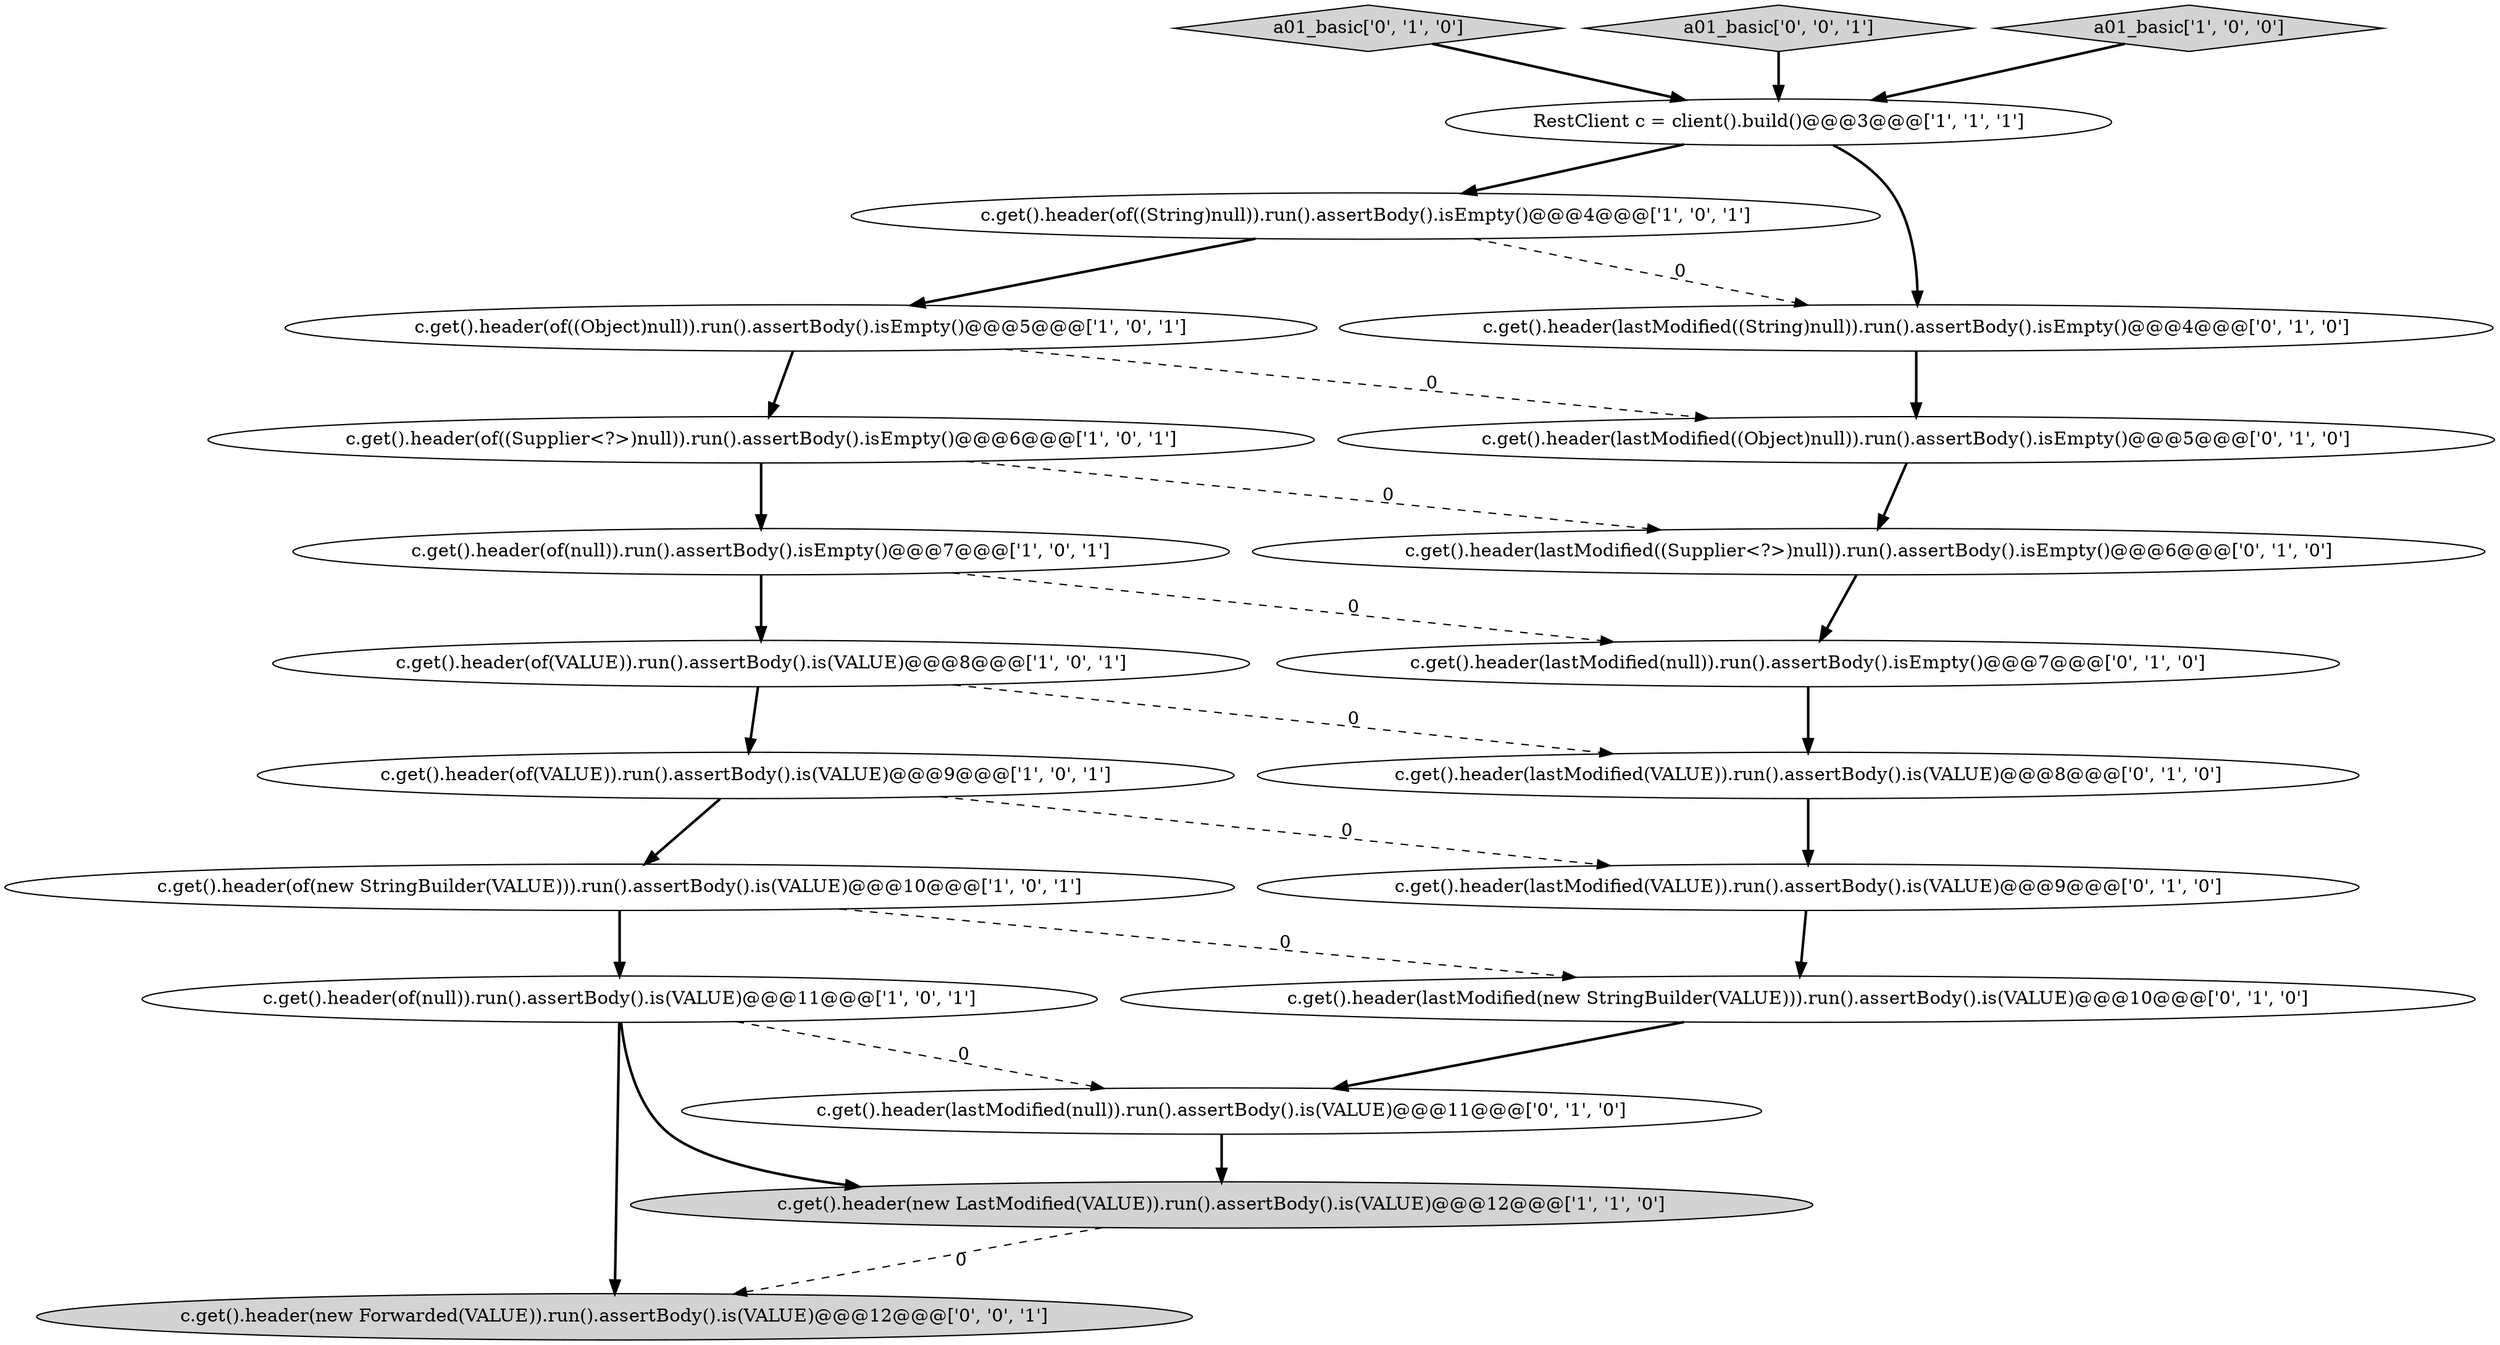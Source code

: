 digraph {
18 [style = filled, label = "a01_basic['0', '1', '0']", fillcolor = lightgray, shape = diamond image = "AAA0AAABBB2BBB"];
13 [style = filled, label = "c.get().header(lastModified(VALUE)).run().assertBody().is(VALUE)@@@9@@@['0', '1', '0']", fillcolor = white, shape = ellipse image = "AAA1AAABBB2BBB"];
3 [style = filled, label = "c.get().header(of(VALUE)).run().assertBody().is(VALUE)@@@9@@@['1', '0', '1']", fillcolor = white, shape = ellipse image = "AAA0AAABBB1BBB"];
2 [style = filled, label = "c.get().header(of((Supplier<?>)null)).run().assertBody().isEmpty()@@@6@@@['1', '0', '1']", fillcolor = white, shape = ellipse image = "AAA0AAABBB1BBB"];
17 [style = filled, label = "c.get().header(lastModified(VALUE)).run().assertBody().is(VALUE)@@@8@@@['0', '1', '0']", fillcolor = white, shape = ellipse image = "AAA1AAABBB2BBB"];
4 [style = filled, label = "RestClient c = client().build()@@@3@@@['1', '1', '1']", fillcolor = white, shape = ellipse image = "AAA0AAABBB1BBB"];
0 [style = filled, label = "c.get().header(of(null)).run().assertBody().is(VALUE)@@@11@@@['1', '0', '1']", fillcolor = white, shape = ellipse image = "AAA0AAABBB1BBB"];
19 [style = filled, label = "c.get().header(lastModified((String)null)).run().assertBody().isEmpty()@@@4@@@['0', '1', '0']", fillcolor = white, shape = ellipse image = "AAA1AAABBB2BBB"];
6 [style = filled, label = "c.get().header(of((Object)null)).run().assertBody().isEmpty()@@@5@@@['1', '0', '1']", fillcolor = white, shape = ellipse image = "AAA0AAABBB1BBB"];
21 [style = filled, label = "c.get().header(new Forwarded(VALUE)).run().assertBody().is(VALUE)@@@12@@@['0', '0', '1']", fillcolor = lightgray, shape = ellipse image = "AAA0AAABBB3BBB"];
20 [style = filled, label = "a01_basic['0', '0', '1']", fillcolor = lightgray, shape = diamond image = "AAA0AAABBB3BBB"];
16 [style = filled, label = "c.get().header(lastModified((Object)null)).run().assertBody().isEmpty()@@@5@@@['0', '1', '0']", fillcolor = white, shape = ellipse image = "AAA1AAABBB2BBB"];
7 [style = filled, label = "c.get().header(of(VALUE)).run().assertBody().is(VALUE)@@@8@@@['1', '0', '1']", fillcolor = white, shape = ellipse image = "AAA0AAABBB1BBB"];
14 [style = filled, label = "c.get().header(lastModified(null)).run().assertBody().is(VALUE)@@@11@@@['0', '1', '0']", fillcolor = white, shape = ellipse image = "AAA1AAABBB2BBB"];
15 [style = filled, label = "c.get().header(lastModified(new StringBuilder(VALUE))).run().assertBody().is(VALUE)@@@10@@@['0', '1', '0']", fillcolor = white, shape = ellipse image = "AAA1AAABBB2BBB"];
11 [style = filled, label = "c.get().header(lastModified((Supplier<?>)null)).run().assertBody().isEmpty()@@@6@@@['0', '1', '0']", fillcolor = white, shape = ellipse image = "AAA1AAABBB2BBB"];
8 [style = filled, label = "c.get().header(of(new StringBuilder(VALUE))).run().assertBody().is(VALUE)@@@10@@@['1', '0', '1']", fillcolor = white, shape = ellipse image = "AAA0AAABBB1BBB"];
9 [style = filled, label = "a01_basic['1', '0', '0']", fillcolor = lightgray, shape = diamond image = "AAA0AAABBB1BBB"];
12 [style = filled, label = "c.get().header(lastModified(null)).run().assertBody().isEmpty()@@@7@@@['0', '1', '0']", fillcolor = white, shape = ellipse image = "AAA1AAABBB2BBB"];
1 [style = filled, label = "c.get().header(of((String)null)).run().assertBody().isEmpty()@@@4@@@['1', '0', '1']", fillcolor = white, shape = ellipse image = "AAA0AAABBB1BBB"];
10 [style = filled, label = "c.get().header(new LastModified(VALUE)).run().assertBody().is(VALUE)@@@12@@@['1', '1', '0']", fillcolor = lightgray, shape = ellipse image = "AAA0AAABBB1BBB"];
5 [style = filled, label = "c.get().header(of(null)).run().assertBody().isEmpty()@@@7@@@['1', '0', '1']", fillcolor = white, shape = ellipse image = "AAA0AAABBB1BBB"];
13->15 [style = bold, label=""];
11->12 [style = bold, label=""];
9->4 [style = bold, label=""];
8->0 [style = bold, label=""];
2->5 [style = bold, label=""];
20->4 [style = bold, label=""];
10->21 [style = dashed, label="0"];
0->14 [style = dashed, label="0"];
1->6 [style = bold, label=""];
3->13 [style = dashed, label="0"];
6->2 [style = bold, label=""];
4->1 [style = bold, label=""];
7->3 [style = bold, label=""];
0->10 [style = bold, label=""];
19->16 [style = bold, label=""];
7->17 [style = dashed, label="0"];
1->19 [style = dashed, label="0"];
12->17 [style = bold, label=""];
4->19 [style = bold, label=""];
15->14 [style = bold, label=""];
17->13 [style = bold, label=""];
8->15 [style = dashed, label="0"];
6->16 [style = dashed, label="0"];
3->8 [style = bold, label=""];
0->21 [style = bold, label=""];
5->12 [style = dashed, label="0"];
2->11 [style = dashed, label="0"];
14->10 [style = bold, label=""];
16->11 [style = bold, label=""];
5->7 [style = bold, label=""];
18->4 [style = bold, label=""];
}
